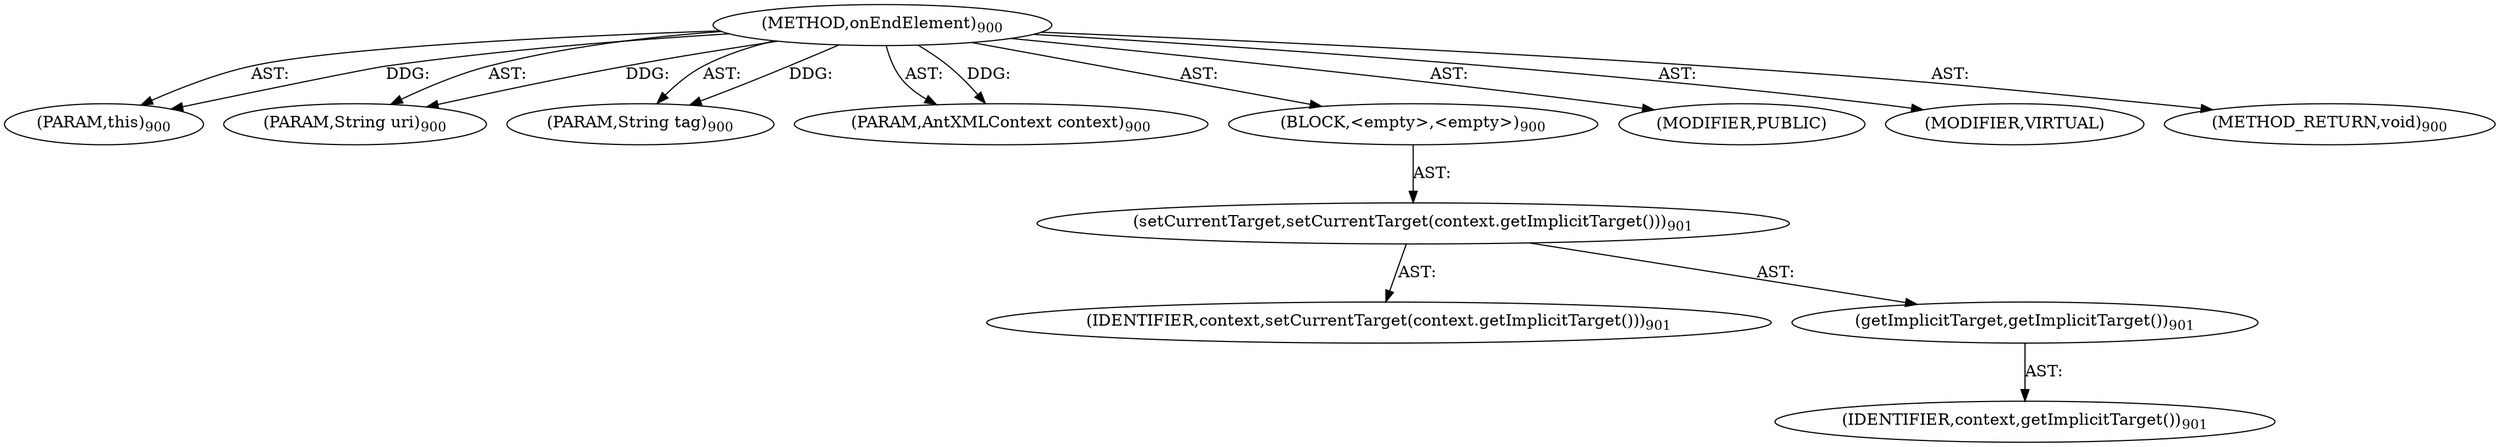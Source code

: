 digraph "onEndElement" {  
"111669149722" [label = <(METHOD,onEndElement)<SUB>900</SUB>> ]
"115964117090" [label = <(PARAM,this)<SUB>900</SUB>> ]
"115964117091" [label = <(PARAM,String uri)<SUB>900</SUB>> ]
"115964117092" [label = <(PARAM,String tag)<SUB>900</SUB>> ]
"115964117093" [label = <(PARAM,AntXMLContext context)<SUB>900</SUB>> ]
"25769803909" [label = <(BLOCK,&lt;empty&gt;,&lt;empty&gt;)<SUB>900</SUB>> ]
"30064771586" [label = <(setCurrentTarget,setCurrentTarget(context.getImplicitTarget()))<SUB>901</SUB>> ]
"68719477216" [label = <(IDENTIFIER,context,setCurrentTarget(context.getImplicitTarget()))<SUB>901</SUB>> ]
"30064771587" [label = <(getImplicitTarget,getImplicitTarget())<SUB>901</SUB>> ]
"68719477217" [label = <(IDENTIFIER,context,getImplicitTarget())<SUB>901</SUB>> ]
"133143986245" [label = <(MODIFIER,PUBLIC)> ]
"133143986246" [label = <(MODIFIER,VIRTUAL)> ]
"128849018906" [label = <(METHOD_RETURN,void)<SUB>900</SUB>> ]
  "111669149722" -> "115964117090"  [ label = "AST: "] 
  "111669149722" -> "115964117091"  [ label = "AST: "] 
  "111669149722" -> "115964117092"  [ label = "AST: "] 
  "111669149722" -> "115964117093"  [ label = "AST: "] 
  "111669149722" -> "25769803909"  [ label = "AST: "] 
  "111669149722" -> "133143986245"  [ label = "AST: "] 
  "111669149722" -> "133143986246"  [ label = "AST: "] 
  "111669149722" -> "128849018906"  [ label = "AST: "] 
  "25769803909" -> "30064771586"  [ label = "AST: "] 
  "30064771586" -> "68719477216"  [ label = "AST: "] 
  "30064771586" -> "30064771587"  [ label = "AST: "] 
  "30064771587" -> "68719477217"  [ label = "AST: "] 
  "111669149722" -> "115964117090"  [ label = "DDG: "] 
  "111669149722" -> "115964117091"  [ label = "DDG: "] 
  "111669149722" -> "115964117092"  [ label = "DDG: "] 
  "111669149722" -> "115964117093"  [ label = "DDG: "] 
}
